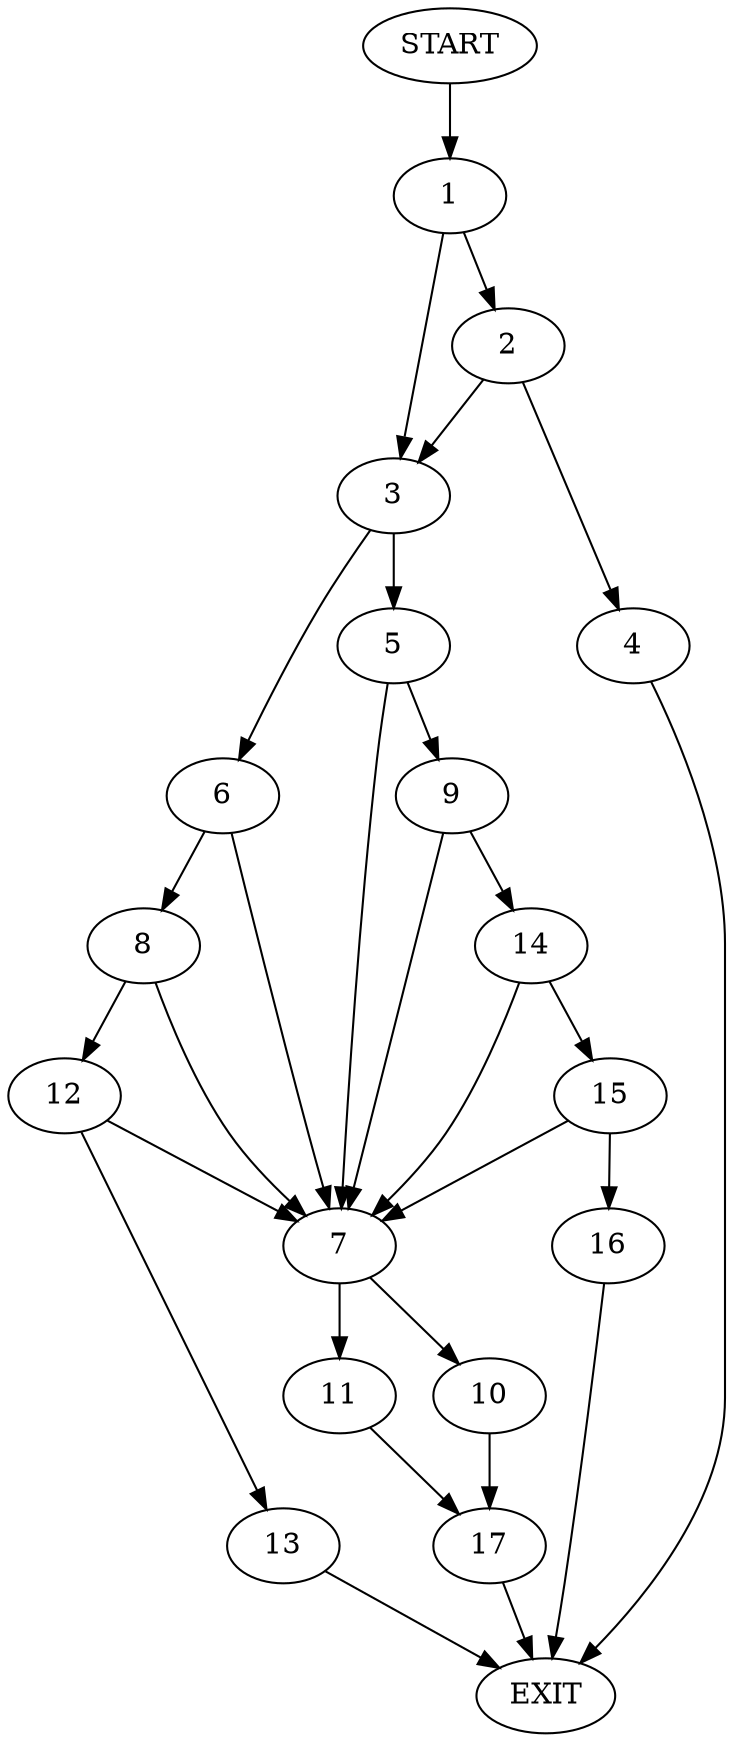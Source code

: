 digraph {
0 [label="START"]
18 [label="EXIT"]
0 -> 1
1 -> 2
1 -> 3
2 -> 4
2 -> 3
3 -> 5
3 -> 6
4 -> 18
6 -> 7
6 -> 8
5 -> 7
5 -> 9
7 -> 10
7 -> 11
8 -> 7
8 -> 12
12 -> 7
12 -> 13
13 -> 18
9 -> 7
9 -> 14
14 -> 7
14 -> 15
15 -> 7
15 -> 16
16 -> 18
10 -> 17
11 -> 17
17 -> 18
}
